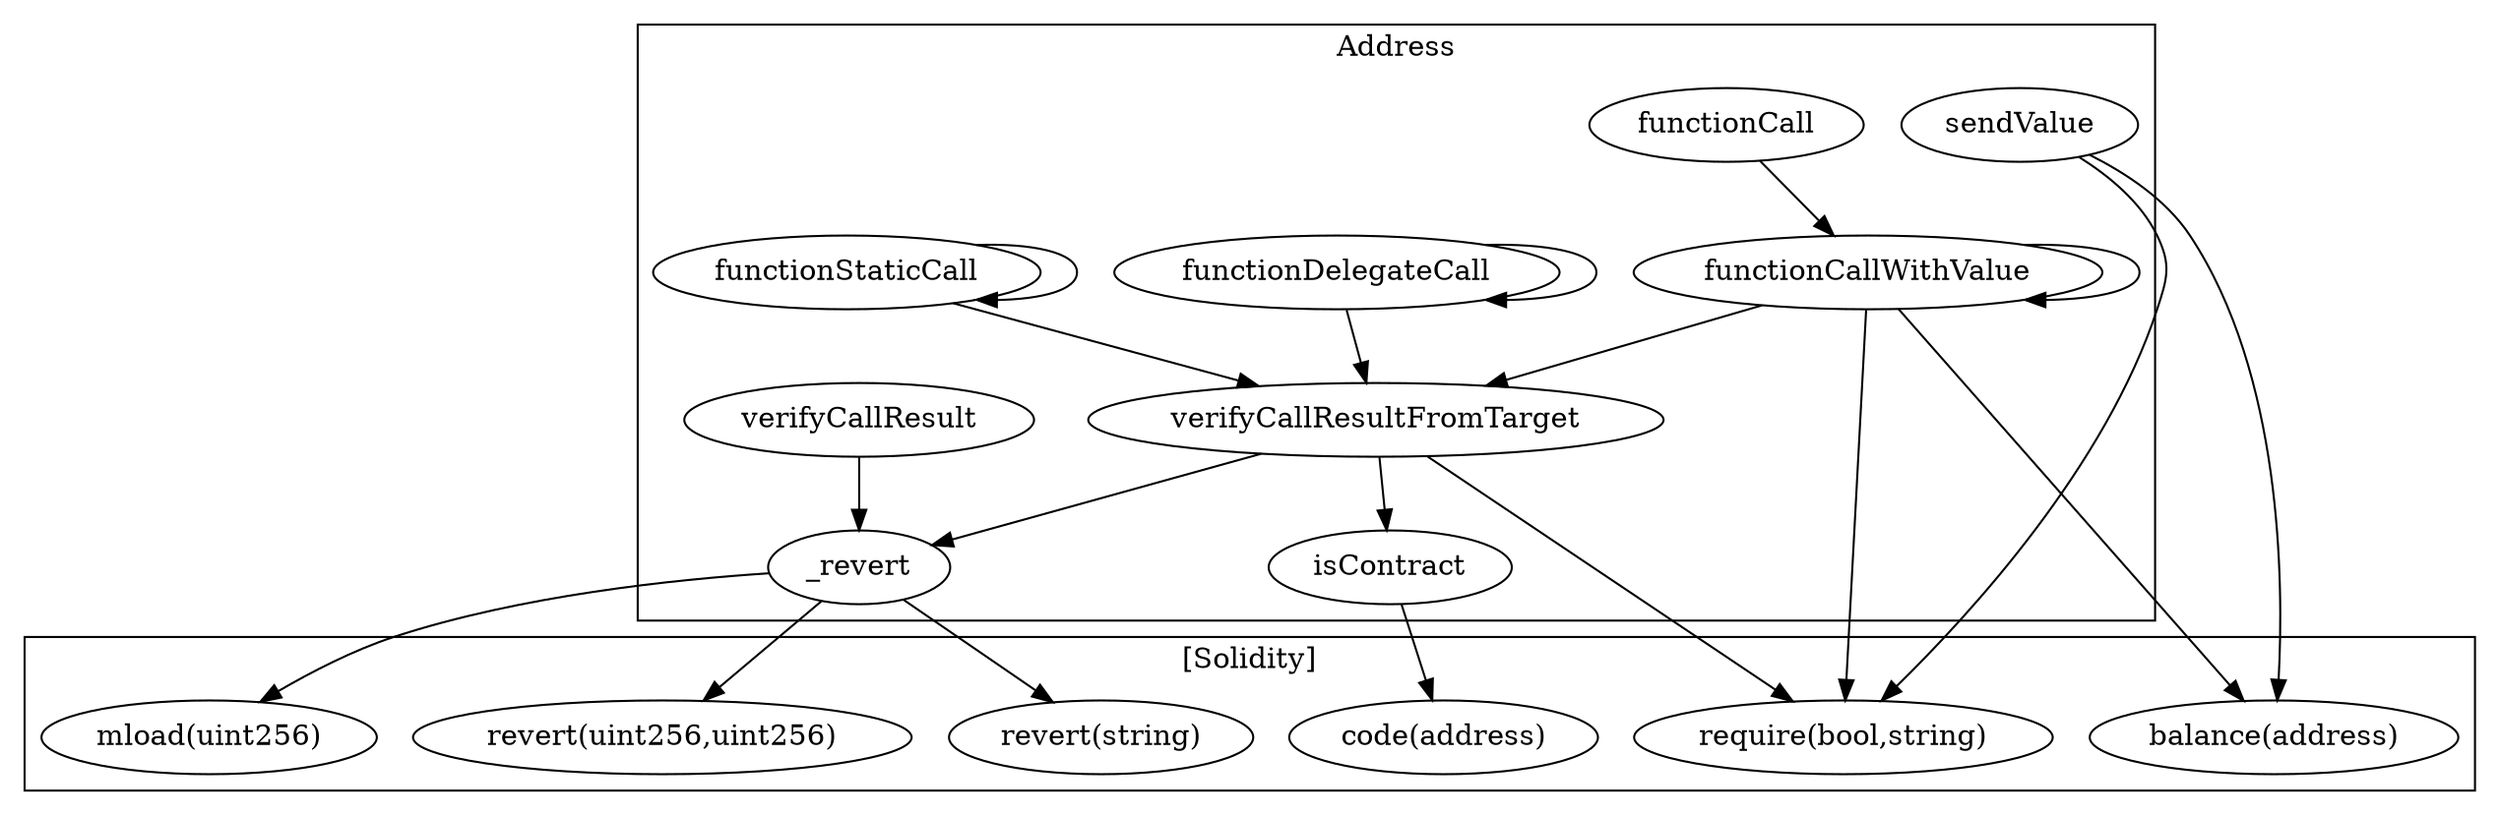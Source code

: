 strict digraph {
subgraph cluster_4238_Address {
label = "Address"
"4238_sendValue" [label="sendValue"]
"4238_functionStaticCall" [label="functionStaticCall"]
"4238__revert" [label="_revert"]
"4238_isContract" [label="isContract"]
"4238_functionCall" [label="functionCall"]
"4238_functionDelegateCall" [label="functionDelegateCall"]
"4238_verifyCallResultFromTarget" [label="verifyCallResultFromTarget"]
"4238_functionCallWithValue" [label="functionCallWithValue"]
"4238_verifyCallResult" [label="verifyCallResult"]
"4238_functionCallWithValue" -> "4238_verifyCallResultFromTarget"
"4238_functionDelegateCall" -> "4238_functionDelegateCall"
"4238_verifyCallResult" -> "4238__revert"
"4238_functionDelegateCall" -> "4238_verifyCallResultFromTarget"
"4238_verifyCallResultFromTarget" -> "4238__revert"
"4238_verifyCallResultFromTarget" -> "4238_isContract"
"4238_functionStaticCall" -> "4238_functionStaticCall"
"4238_functionStaticCall" -> "4238_verifyCallResultFromTarget"
"4238_functionCallWithValue" -> "4238_functionCallWithValue"
"4238_functionCall" -> "4238_functionCallWithValue"
}subgraph cluster_solidity {
label = "[Solidity]"
"revert(string)" 
"code(address)" 
"balance(address)" 
"require(bool,string)" 
"mload(uint256)" 
"revert(uint256,uint256)" 
"4238__revert" -> "revert(string)"
"4238_functionCallWithValue" -> "require(bool,string)"
"4238_functionCallWithValue" -> "balance(address)"
"4238_sendValue" -> "require(bool,string)"
"4238__revert" -> "mload(uint256)"
"4238_isContract" -> "code(address)"
"4238_verifyCallResultFromTarget" -> "require(bool,string)"
"4238_sendValue" -> "balance(address)"
"4238__revert" -> "revert(uint256,uint256)"
}
}